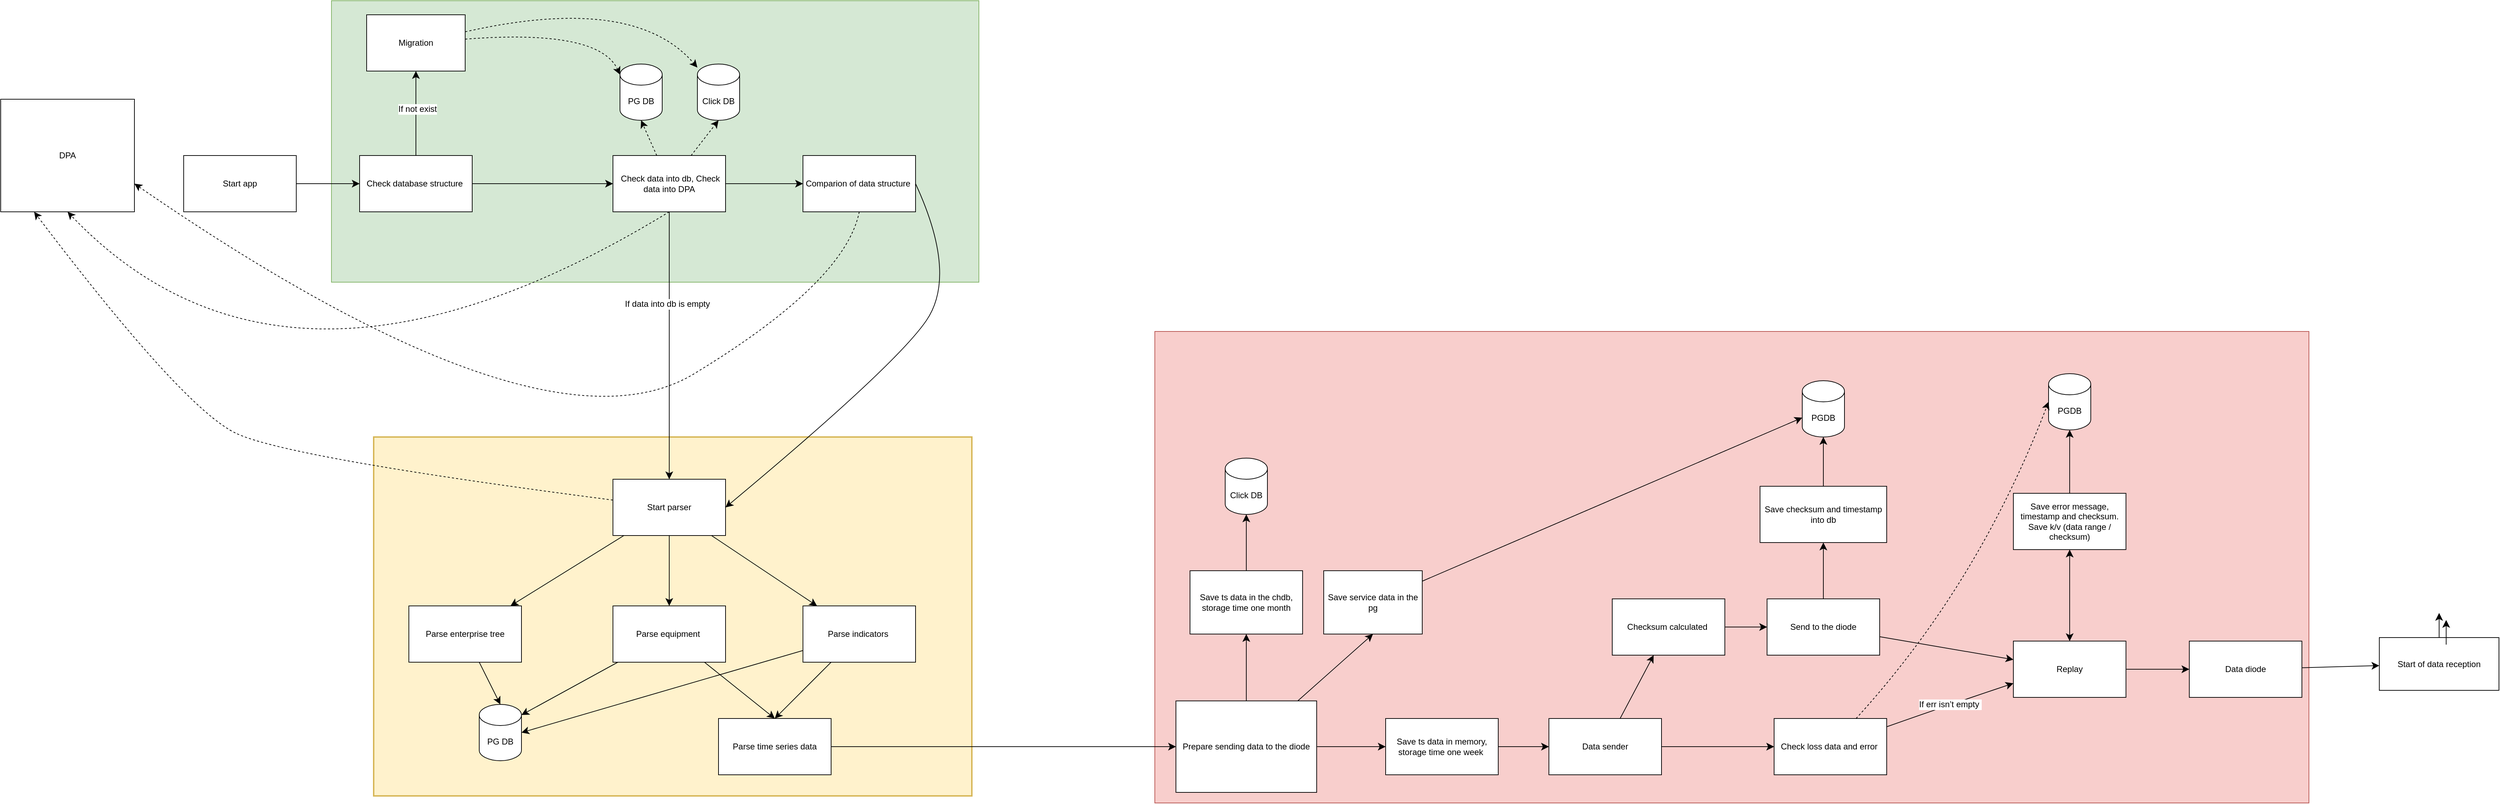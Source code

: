 <mxfile version="28.1.0">
  <diagram name="Страница — 1" id="yB6ljmjd0vUWjxGRCy32">
    <mxGraphModel dx="841" dy="524" grid="1" gridSize="10" guides="1" tooltips="1" connect="1" arrows="1" fold="1" page="1" pageScale="1" pageWidth="827" pageHeight="1169" math="0" shadow="0">
      <root>
        <mxCell id="0" />
        <mxCell id="1" parent="0" />
        <mxCell id="tqtLIenuNLQmVrtVS35K-83" value="" style="rounded=0;whiteSpace=wrap;html=1;fillColor=#d5e8d4;strokeColor=#82b366;" parent="1" vertex="1">
          <mxGeometry x="490" y="20" width="920" height="400" as="geometry" />
        </mxCell>
        <mxCell id="tqtLIenuNLQmVrtVS35K-82" value="" style="rounded=0;whiteSpace=wrap;html=1;fillColor=#f8cecc;strokeColor=#b85450;" parent="1" vertex="1">
          <mxGeometry x="1660" y="490" width="1640" height="670" as="geometry" />
        </mxCell>
        <mxCell id="tqtLIenuNLQmVrtVS35K-35" value="" style="rounded=0;whiteSpace=wrap;html=1;fillColor=#fff2cc;strokeWidth=2;strokeColor=#d6b656;" parent="1" vertex="1">
          <mxGeometry x="550" y="640" width="850" height="510" as="geometry" />
        </mxCell>
        <mxCell id="1tEoKAisDk6B2TqbbuxF-1" value="DPA" style="rounded=0;whiteSpace=wrap;html=1;rotation=0;direction=west;" parent="1" vertex="1">
          <mxGeometry x="20" y="160" width="190" height="160" as="geometry" />
        </mxCell>
        <mxCell id="tqtLIenuNLQmVrtVS35K-1" style="edgeStyle=none;curved=1;rounded=0;orthogonalLoop=1;jettySize=auto;html=1;fontSize=12;startSize=8;endSize=8;" parent="1" source="1tEoKAisDk6B2TqbbuxF-3" target="tqtLIenuNLQmVrtVS35K-2" edge="1">
          <mxGeometry relative="1" as="geometry">
            <mxPoint x="560" y="120" as="targetPoint" />
          </mxGeometry>
        </mxCell>
        <mxCell id="1tEoKAisDk6B2TqbbuxF-3" value="Start app" style="rounded=0;whiteSpace=wrap;html=1;" parent="1" vertex="1">
          <mxGeometry x="280" y="240" width="160" height="80" as="geometry" />
        </mxCell>
        <mxCell id="tqtLIenuNLQmVrtVS35K-3" style="edgeStyle=none;curved=1;rounded=0;orthogonalLoop=1;jettySize=auto;html=1;fontSize=12;startSize=8;endSize=8;" parent="1" source="tqtLIenuNLQmVrtVS35K-2" target="tqtLIenuNLQmVrtVS35K-4" edge="1">
          <mxGeometry relative="1" as="geometry">
            <mxPoint x="760" y="90" as="targetPoint" />
          </mxGeometry>
        </mxCell>
        <mxCell id="tqtLIenuNLQmVrtVS35K-5" value="If not exist" style="edgeLabel;html=1;align=center;verticalAlign=middle;resizable=0;points=[];fontSize=12;" parent="tqtLIenuNLQmVrtVS35K-3" vertex="1" connectable="0">
          <mxGeometry x="0.111" y="-2" relative="1" as="geometry">
            <mxPoint as="offset" />
          </mxGeometry>
        </mxCell>
        <mxCell id="tqtLIenuNLQmVrtVS35K-6" style="edgeStyle=none;curved=1;rounded=0;orthogonalLoop=1;jettySize=auto;html=1;fontSize=12;startSize=8;endSize=8;" parent="1" source="tqtLIenuNLQmVrtVS35K-2" target="tqtLIenuNLQmVrtVS35K-7" edge="1">
          <mxGeometry relative="1" as="geometry">
            <mxPoint x="740" y="420" as="targetPoint" />
          </mxGeometry>
        </mxCell>
        <mxCell id="tqtLIenuNLQmVrtVS35K-2" value="Check database structure&amp;nbsp;" style="rounded=0;whiteSpace=wrap;html=1;" parent="1" vertex="1">
          <mxGeometry x="530" y="240" width="160" height="80" as="geometry" />
        </mxCell>
        <mxCell id="tqtLIenuNLQmVrtVS35K-17" style="edgeStyle=none;curved=1;rounded=0;orthogonalLoop=1;jettySize=auto;html=1;fontSize=12;startSize=8;endSize=8;dashed=1;" parent="1" source="tqtLIenuNLQmVrtVS35K-4" target="tqtLIenuNLQmVrtVS35K-13" edge="1">
          <mxGeometry relative="1" as="geometry">
            <Array as="points">
              <mxPoint x="920" y="10" />
            </Array>
          </mxGeometry>
        </mxCell>
        <mxCell id="tqtLIenuNLQmVrtVS35K-4" value="&amp;nbsp;Migration&amp;nbsp;" style="rounded=0;whiteSpace=wrap;html=1;" parent="1" vertex="1">
          <mxGeometry x="540" y="40" width="140" height="80" as="geometry" />
        </mxCell>
        <mxCell id="tqtLIenuNLQmVrtVS35K-18" style="edgeStyle=none;curved=1;rounded=0;orthogonalLoop=1;jettySize=auto;html=1;fontSize=12;startSize=8;endSize=8;" parent="1" source="tqtLIenuNLQmVrtVS35K-7" target="tqtLIenuNLQmVrtVS35K-19" edge="1">
          <mxGeometry relative="1" as="geometry">
            <mxPoint x="1280" y="280" as="targetPoint" />
            <Array as="points" />
          </mxGeometry>
        </mxCell>
        <mxCell id="tqtLIenuNLQmVrtVS35K-20" value="If data into db is empty" style="edgeLabel;html=1;align=center;verticalAlign=middle;resizable=0;points=[];fontSize=12;" parent="tqtLIenuNLQmVrtVS35K-18" vertex="1" connectable="0">
          <mxGeometry x="-0.311" y="-3" relative="1" as="geometry">
            <mxPoint as="offset" />
          </mxGeometry>
        </mxCell>
        <mxCell id="tqtLIenuNLQmVrtVS35K-22" style="edgeStyle=none;curved=1;rounded=0;orthogonalLoop=1;jettySize=auto;html=1;fontSize=12;startSize=8;endSize=8;" parent="1" source="tqtLIenuNLQmVrtVS35K-7" target="tqtLIenuNLQmVrtVS35K-23" edge="1">
          <mxGeometry relative="1" as="geometry">
            <mxPoint x="1240" y="280" as="targetPoint" />
          </mxGeometry>
        </mxCell>
        <mxCell id="tqtLIenuNLQmVrtVS35K-7" value="&amp;nbsp;Check data into db, Check data into DPA" style="rounded=0;whiteSpace=wrap;html=1;" parent="1" vertex="1">
          <mxGeometry x="890" y="240" width="160" height="80" as="geometry" />
        </mxCell>
        <mxCell id="tqtLIenuNLQmVrtVS35K-10" style="edgeStyle=none;curved=1;rounded=0;orthogonalLoop=1;jettySize=auto;html=1;entryX=0.5;entryY=0;entryDx=0;entryDy=0;fontSize=12;startSize=8;endSize=8;dashed=1;exitX=0.5;exitY=1;exitDx=0;exitDy=0;" parent="1" source="tqtLIenuNLQmVrtVS35K-7" target="1tEoKAisDk6B2TqbbuxF-1" edge="1">
          <mxGeometry relative="1" as="geometry">
            <Array as="points">
              <mxPoint x="430" y="650" />
            </Array>
          </mxGeometry>
        </mxCell>
        <mxCell id="tqtLIenuNLQmVrtVS35K-12" value="PG DB" style="shape=cylinder3;whiteSpace=wrap;html=1;boundedLbl=1;backgroundOutline=1;size=15;" parent="1" vertex="1">
          <mxGeometry x="900" y="110" width="60" height="80" as="geometry" />
        </mxCell>
        <mxCell id="tqtLIenuNLQmVrtVS35K-13" value="Click DB" style="shape=cylinder3;whiteSpace=wrap;html=1;boundedLbl=1;backgroundOutline=1;size=15;" parent="1" vertex="1">
          <mxGeometry x="1010" y="110" width="60" height="80" as="geometry" />
        </mxCell>
        <mxCell id="tqtLIenuNLQmVrtVS35K-14" style="edgeStyle=none;curved=1;rounded=0;orthogonalLoop=1;jettySize=auto;html=1;entryX=0.5;entryY=1;entryDx=0;entryDy=0;entryPerimeter=0;fontSize=12;startSize=8;endSize=8;dashed=1;" parent="1" source="tqtLIenuNLQmVrtVS35K-7" target="tqtLIenuNLQmVrtVS35K-12" edge="1">
          <mxGeometry relative="1" as="geometry" />
        </mxCell>
        <mxCell id="tqtLIenuNLQmVrtVS35K-15" style="edgeStyle=none;curved=1;rounded=0;orthogonalLoop=1;jettySize=auto;html=1;entryX=0.5;entryY=1;entryDx=0;entryDy=0;entryPerimeter=0;fontSize=12;startSize=8;endSize=8;dashed=1;" parent="1" source="tqtLIenuNLQmVrtVS35K-7" target="tqtLIenuNLQmVrtVS35K-13" edge="1">
          <mxGeometry relative="1" as="geometry" />
        </mxCell>
        <mxCell id="tqtLIenuNLQmVrtVS35K-16" style="edgeStyle=none;curved=1;rounded=0;orthogonalLoop=1;jettySize=auto;html=1;entryX=0;entryY=0;entryDx=0;entryDy=15;entryPerimeter=0;fontSize=12;startSize=8;endSize=8;dashed=1;" parent="1" source="tqtLIenuNLQmVrtVS35K-4" target="tqtLIenuNLQmVrtVS35K-12" edge="1">
          <mxGeometry relative="1" as="geometry">
            <Array as="points">
              <mxPoint x="870" y="60" />
            </Array>
          </mxGeometry>
        </mxCell>
        <mxCell id="tqtLIenuNLQmVrtVS35K-21" style="edgeStyle=none;curved=1;rounded=0;orthogonalLoop=1;jettySize=auto;html=1;entryX=0.75;entryY=0;entryDx=0;entryDy=0;fontSize=12;startSize=8;endSize=8;dashed=1;" parent="1" source="tqtLIenuNLQmVrtVS35K-19" target="1tEoKAisDk6B2TqbbuxF-1" edge="1">
          <mxGeometry relative="1" as="geometry">
            <Array as="points">
              <mxPoint x="430" y="670" />
              <mxPoint x="280" y="600" />
            </Array>
          </mxGeometry>
        </mxCell>
        <mxCell id="tqtLIenuNLQmVrtVS35K-26" style="edgeStyle=none;curved=1;rounded=0;orthogonalLoop=1;jettySize=auto;html=1;fontSize=12;startSize=8;endSize=8;" parent="1" source="tqtLIenuNLQmVrtVS35K-19" target="tqtLIenuNLQmVrtVS35K-27" edge="1">
          <mxGeometry relative="1" as="geometry">
            <mxPoint x="810" y="930.0" as="targetPoint" />
          </mxGeometry>
        </mxCell>
        <mxCell id="tqtLIenuNLQmVrtVS35K-28" style="edgeStyle=none;curved=1;rounded=0;orthogonalLoop=1;jettySize=auto;html=1;fontSize=12;startSize=8;endSize=8;" parent="1" source="tqtLIenuNLQmVrtVS35K-19" target="tqtLIenuNLQmVrtVS35K-29" edge="1">
          <mxGeometry relative="1" as="geometry">
            <mxPoint x="970.0" y="900.0" as="targetPoint" />
          </mxGeometry>
        </mxCell>
        <mxCell id="tqtLIenuNLQmVrtVS35K-30" style="edgeStyle=none;curved=1;rounded=0;orthogonalLoop=1;jettySize=auto;html=1;fontSize=12;startSize=8;endSize=8;" parent="1" source="tqtLIenuNLQmVrtVS35K-19" target="tqtLIenuNLQmVrtVS35K-31" edge="1">
          <mxGeometry relative="1" as="geometry">
            <mxPoint x="1200.0" y="900.0" as="targetPoint" />
          </mxGeometry>
        </mxCell>
        <mxCell id="tqtLIenuNLQmVrtVS35K-19" value="Start parser" style="rounded=0;whiteSpace=wrap;html=1;" parent="1" vertex="1">
          <mxGeometry x="890" y="700" width="160" height="80" as="geometry" />
        </mxCell>
        <mxCell id="tqtLIenuNLQmVrtVS35K-24" style="edgeStyle=none;curved=1;rounded=0;orthogonalLoop=1;jettySize=auto;html=1;entryX=0;entryY=0.25;entryDx=0;entryDy=0;fontSize=12;startSize=8;endSize=8;dashed=1;exitX=0.5;exitY=1;exitDx=0;exitDy=0;" parent="1" source="tqtLIenuNLQmVrtVS35K-23" target="1tEoKAisDk6B2TqbbuxF-1" edge="1">
          <mxGeometry relative="1" as="geometry">
            <mxPoint x="1241" y="320" as="sourcePoint" />
            <mxPoint x="76.0" y="350" as="targetPoint" />
            <Array as="points">
              <mxPoint x="1220" y="420" />
              <mxPoint x="791" y="680" />
            </Array>
          </mxGeometry>
        </mxCell>
        <mxCell id="tqtLIenuNLQmVrtVS35K-25" style="edgeStyle=none;curved=1;rounded=0;orthogonalLoop=1;jettySize=auto;html=1;entryX=1;entryY=0.5;entryDx=0;entryDy=0;fontSize=12;startSize=8;endSize=8;exitX=1;exitY=0.5;exitDx=0;exitDy=0;" parent="1" source="tqtLIenuNLQmVrtVS35K-23" target="tqtLIenuNLQmVrtVS35K-19" edge="1">
          <mxGeometry relative="1" as="geometry">
            <Array as="points">
              <mxPoint x="1380" y="410" />
              <mxPoint x="1290" y="540" />
            </Array>
          </mxGeometry>
        </mxCell>
        <mxCell id="tqtLIenuNLQmVrtVS35K-23" value="Compa&lt;span style=&quot;white-space: pre;&quot;&gt;rion of data structure &lt;/span&gt;" style="rounded=0;whiteSpace=wrap;html=1;" parent="1" vertex="1">
          <mxGeometry x="1160" y="240" width="160" height="80" as="geometry" />
        </mxCell>
        <mxCell id="tqtLIenuNLQmVrtVS35K-27" value="Parse enterprise tree" style="rounded=0;whiteSpace=wrap;html=1;" parent="1" vertex="1">
          <mxGeometry x="600" y="880.0" width="160" height="80" as="geometry" />
        </mxCell>
        <mxCell id="tqtLIenuNLQmVrtVS35K-33" style="edgeStyle=none;curved=1;rounded=0;orthogonalLoop=1;jettySize=auto;html=1;fontSize=12;startSize=8;endSize=8;entryX=0.5;entryY=0;entryDx=0;entryDy=0;" parent="1" source="tqtLIenuNLQmVrtVS35K-29" target="tqtLIenuNLQmVrtVS35K-32" edge="1">
          <mxGeometry relative="1" as="geometry">
            <mxPoint x="1070" y="1030" as="targetPoint" />
          </mxGeometry>
        </mxCell>
        <mxCell id="tqtLIenuNLQmVrtVS35K-29" value="Parse equipment&amp;nbsp;" style="rounded=0;whiteSpace=wrap;html=1;" parent="1" vertex="1">
          <mxGeometry x="890.0" y="880.0" width="160" height="80" as="geometry" />
        </mxCell>
        <mxCell id="tqtLIenuNLQmVrtVS35K-34" style="edgeStyle=none;curved=1;rounded=0;orthogonalLoop=1;jettySize=auto;html=1;fontSize=12;startSize=8;endSize=8;entryX=0.5;entryY=0;entryDx=0;entryDy=0;" parent="1" source="tqtLIenuNLQmVrtVS35K-31" target="tqtLIenuNLQmVrtVS35K-32" edge="1">
          <mxGeometry relative="1" as="geometry">
            <Array as="points" />
          </mxGeometry>
        </mxCell>
        <mxCell id="tqtLIenuNLQmVrtVS35K-31" value="Parse indicators&amp;nbsp;" style="rounded=0;whiteSpace=wrap;html=1;" parent="1" vertex="1">
          <mxGeometry x="1160.0" y="880.0" width="160" height="80" as="geometry" />
        </mxCell>
        <mxCell id="tqtLIenuNLQmVrtVS35K-41" style="edgeStyle=none;curved=1;rounded=0;orthogonalLoop=1;jettySize=auto;html=1;fontSize=12;startSize=8;endSize=8;" parent="1" source="tqtLIenuNLQmVrtVS35K-32" target="tqtLIenuNLQmVrtVS35K-42" edge="1">
          <mxGeometry relative="1" as="geometry">
            <mxPoint x="1750" y="750" as="targetPoint" />
          </mxGeometry>
        </mxCell>
        <mxCell id="tqtLIenuNLQmVrtVS35K-32" value="Parse time series data" style="rounded=0;whiteSpace=wrap;html=1;" parent="1" vertex="1">
          <mxGeometry x="1040" y="1040" width="160" height="80" as="geometry" />
        </mxCell>
        <mxCell id="tqtLIenuNLQmVrtVS35K-36" value="PG DB" style="shape=cylinder3;whiteSpace=wrap;html=1;boundedLbl=1;backgroundOutline=1;size=15;direction=east;" parent="1" vertex="1">
          <mxGeometry x="700" y="1020" width="60" height="80" as="geometry" />
        </mxCell>
        <mxCell id="tqtLIenuNLQmVrtVS35K-37" style="edgeStyle=none;curved=1;rounded=0;orthogonalLoop=1;jettySize=auto;html=1;entryX=0.5;entryY=0;entryDx=0;entryDy=0;entryPerimeter=0;fontSize=12;startSize=8;endSize=8;" parent="1" source="tqtLIenuNLQmVrtVS35K-27" target="tqtLIenuNLQmVrtVS35K-36" edge="1">
          <mxGeometry relative="1" as="geometry" />
        </mxCell>
        <mxCell id="tqtLIenuNLQmVrtVS35K-39" style="edgeStyle=none;curved=1;rounded=0;orthogonalLoop=1;jettySize=auto;html=1;entryX=1;entryY=0;entryDx=0;entryDy=15;entryPerimeter=0;fontSize=12;startSize=8;endSize=8;" parent="1" source="tqtLIenuNLQmVrtVS35K-29" target="tqtLIenuNLQmVrtVS35K-36" edge="1">
          <mxGeometry relative="1" as="geometry" />
        </mxCell>
        <mxCell id="tqtLIenuNLQmVrtVS35K-40" style="edgeStyle=none;curved=1;rounded=0;orthogonalLoop=1;jettySize=auto;html=1;entryX=1;entryY=0.5;entryDx=0;entryDy=0;entryPerimeter=0;fontSize=12;startSize=8;endSize=8;" parent="1" source="tqtLIenuNLQmVrtVS35K-31" target="tqtLIenuNLQmVrtVS35K-36" edge="1">
          <mxGeometry relative="1" as="geometry" />
        </mxCell>
        <mxCell id="tqtLIenuNLQmVrtVS35K-43" style="edgeStyle=none;curved=1;rounded=0;orthogonalLoop=1;jettySize=auto;html=1;fontSize=12;startSize=8;endSize=8;" parent="1" source="tqtLIenuNLQmVrtVS35K-42" target="tqtLIenuNLQmVrtVS35K-44" edge="1">
          <mxGeometry relative="1" as="geometry">
            <mxPoint x="1920" y="880" as="targetPoint" />
          </mxGeometry>
        </mxCell>
        <mxCell id="tqtLIenuNLQmVrtVS35K-47" style="edgeStyle=none;curved=1;rounded=0;orthogonalLoop=1;jettySize=auto;html=1;fontSize=12;startSize=8;endSize=8;" parent="1" source="tqtLIenuNLQmVrtVS35K-42" target="tqtLIenuNLQmVrtVS35K-48" edge="1">
          <mxGeometry relative="1" as="geometry">
            <mxPoint x="2070" y="900.0" as="targetPoint" />
          </mxGeometry>
        </mxCell>
        <mxCell id="tqtLIenuNLQmVrtVS35K-42" value="Prepare sending data to the diode" style="rounded=0;whiteSpace=wrap;html=1;" parent="1" vertex="1">
          <mxGeometry x="1690" y="1015" width="200" height="130" as="geometry" />
        </mxCell>
        <mxCell id="tqtLIenuNLQmVrtVS35K-44" value="Save ts data in the chdb, storage time one month" style="rounded=0;whiteSpace=wrap;html=1;" parent="1" vertex="1">
          <mxGeometry x="1710" y="830" width="160" height="90" as="geometry" />
        </mxCell>
        <mxCell id="tqtLIenuNLQmVrtVS35K-45" value="Click DB" style="shape=cylinder3;whiteSpace=wrap;html=1;boundedLbl=1;backgroundOutline=1;size=15;" parent="1" vertex="1">
          <mxGeometry x="1760" y="670" width="60" height="80" as="geometry" />
        </mxCell>
        <mxCell id="tqtLIenuNLQmVrtVS35K-46" style="edgeStyle=none;curved=1;rounded=0;orthogonalLoop=1;jettySize=auto;html=1;entryX=0.5;entryY=1;entryDx=0;entryDy=0;entryPerimeter=0;fontSize=12;startSize=8;endSize=8;" parent="1" source="tqtLIenuNLQmVrtVS35K-44" target="tqtLIenuNLQmVrtVS35K-45" edge="1">
          <mxGeometry relative="1" as="geometry" />
        </mxCell>
        <mxCell id="tqtLIenuNLQmVrtVS35K-49" style="edgeStyle=none;curved=1;rounded=0;orthogonalLoop=1;jettySize=auto;html=1;fontSize=12;startSize=8;endSize=8;" parent="1" source="tqtLIenuNLQmVrtVS35K-48" target="tqtLIenuNLQmVrtVS35K-50" edge="1">
          <mxGeometry relative="1" as="geometry">
            <mxPoint x="2300.0" y="1080" as="targetPoint" />
          </mxGeometry>
        </mxCell>
        <mxCell id="tqtLIenuNLQmVrtVS35K-48" value="Save ts data in memory, storage time one week&amp;nbsp;" style="rounded=0;whiteSpace=wrap;html=1;" parent="1" vertex="1">
          <mxGeometry x="1988" y="1040.0" width="160" height="80" as="geometry" />
        </mxCell>
        <mxCell id="tqtLIenuNLQmVrtVS35K-54" style="edgeStyle=none;curved=1;rounded=0;orthogonalLoop=1;jettySize=auto;html=1;fontSize=12;startSize=8;endSize=8;" parent="1" source="tqtLIenuNLQmVrtVS35K-50" target="tqtLIenuNLQmVrtVS35K-55" edge="1">
          <mxGeometry relative="1" as="geometry">
            <mxPoint x="2570.0" y="1080" as="targetPoint" />
          </mxGeometry>
        </mxCell>
        <mxCell id="tqtLIenuNLQmVrtVS35K-77" style="edgeStyle=none;curved=1;rounded=0;orthogonalLoop=1;jettySize=auto;html=1;fontSize=12;startSize=8;endSize=8;" parent="1" source="tqtLIenuNLQmVrtVS35K-50" target="tqtLIenuNLQmVrtVS35K-78" edge="1">
          <mxGeometry relative="1" as="geometry">
            <mxPoint x="2550" y="1080" as="targetPoint" />
          </mxGeometry>
        </mxCell>
        <mxCell id="tqtLIenuNLQmVrtVS35K-50" value="Data sender" style="rounded=0;whiteSpace=wrap;html=1;" parent="1" vertex="1">
          <mxGeometry x="2220.0" y="1040" width="160" height="80" as="geometry" />
        </mxCell>
        <mxCell id="tqtLIenuNLQmVrtVS35K-56" style="edgeStyle=none;curved=1;rounded=0;orthogonalLoop=1;jettySize=auto;html=1;fontSize=12;startSize=8;endSize=8;" parent="1" source="tqtLIenuNLQmVrtVS35K-55" target="tqtLIenuNLQmVrtVS35K-57" edge="1">
          <mxGeometry relative="1" as="geometry">
            <mxPoint x="2800.0" y="1080" as="targetPoint" />
          </mxGeometry>
        </mxCell>
        <mxCell id="tqtLIenuNLQmVrtVS35K-55" value="Checksum calculated&amp;nbsp;" style="rounded=0;whiteSpace=wrap;html=1;" parent="1" vertex="1">
          <mxGeometry x="2310.0" y="870" width="160" height="80" as="geometry" />
        </mxCell>
        <mxCell id="tqtLIenuNLQmVrtVS35K-62" style="edgeStyle=none;curved=1;rounded=0;orthogonalLoop=1;jettySize=auto;html=1;fontSize=12;startSize=8;endSize=8;" parent="1" source="tqtLIenuNLQmVrtVS35K-57" target="tqtLIenuNLQmVrtVS35K-63" edge="1">
          <mxGeometry relative="1" as="geometry">
            <mxPoint x="3040" y="1080" as="targetPoint" />
          </mxGeometry>
        </mxCell>
        <mxCell id="1p-T-t_tJ_qhLKZ4jgAj-11" style="edgeStyle=none;curved=1;rounded=0;orthogonalLoop=1;jettySize=auto;html=1;fontSize=12;startSize=8;endSize=8;" edge="1" parent="1" source="tqtLIenuNLQmVrtVS35K-57" target="tqtLIenuNLQmVrtVS35K-59">
          <mxGeometry relative="1" as="geometry" />
        </mxCell>
        <mxCell id="tqtLIenuNLQmVrtVS35K-57" value="Send to the diode" style="rounded=0;whiteSpace=wrap;html=1;" parent="1" vertex="1">
          <mxGeometry x="2530.0" y="870" width="160" height="80" as="geometry" />
        </mxCell>
        <mxCell id="tqtLIenuNLQmVrtVS35K-60" style="edgeStyle=none;curved=1;rounded=0;orthogonalLoop=1;jettySize=auto;html=1;fontSize=12;startSize=8;endSize=8;" parent="1" source="tqtLIenuNLQmVrtVS35K-59" target="tqtLIenuNLQmVrtVS35K-61" edge="1">
          <mxGeometry relative="1" as="geometry">
            <mxPoint x="2800.0" y="720" as="targetPoint" />
          </mxGeometry>
        </mxCell>
        <mxCell id="tqtLIenuNLQmVrtVS35K-59" value="Save checksum and timestamp into db" style="rounded=0;whiteSpace=wrap;html=1;" parent="1" vertex="1">
          <mxGeometry x="2520" y="710" width="180" height="80" as="geometry" />
        </mxCell>
        <mxCell id="tqtLIenuNLQmVrtVS35K-61" value="PGDB" style="shape=cylinder3;whiteSpace=wrap;html=1;boundedLbl=1;backgroundOutline=1;size=15;" parent="1" vertex="1">
          <mxGeometry x="2580.0" y="560" width="60" height="80" as="geometry" />
        </mxCell>
        <mxCell id="tqtLIenuNLQmVrtVS35K-64" style="edgeStyle=none;curved=1;rounded=0;orthogonalLoop=1;jettySize=auto;html=1;fontSize=12;startSize=8;endSize=8;entryX=0.5;entryY=1;entryDx=0;entryDy=0;startArrow=classic;startFill=1;" parent="1" source="tqtLIenuNLQmVrtVS35K-63" target="tqtLIenuNLQmVrtVS35K-65" edge="1">
          <mxGeometry relative="1" as="geometry">
            <mxPoint x="3040" y="960" as="targetPoint" />
          </mxGeometry>
        </mxCell>
        <mxCell id="tqtLIenuNLQmVrtVS35K-68" style="edgeStyle=none;curved=1;rounded=0;orthogonalLoop=1;jettySize=auto;html=1;fontSize=12;startSize=8;endSize=8;" parent="1" source="tqtLIenuNLQmVrtVS35K-63" target="tqtLIenuNLQmVrtVS35K-69" edge="1">
          <mxGeometry relative="1" as="geometry">
            <mxPoint x="3360" y="1080" as="targetPoint" />
          </mxGeometry>
        </mxCell>
        <mxCell id="tqtLIenuNLQmVrtVS35K-63" value="Replay" style="rounded=0;whiteSpace=wrap;html=1;" parent="1" vertex="1">
          <mxGeometry x="2880" y="930" width="160" height="80" as="geometry" />
        </mxCell>
        <mxCell id="tqtLIenuNLQmVrtVS35K-66" style="edgeStyle=none;curved=1;rounded=0;orthogonalLoop=1;jettySize=auto;html=1;fontSize=12;startSize=8;endSize=8;entryX=0.5;entryY=1;entryDx=0;entryDy=0;entryPerimeter=0;" parent="1" source="tqtLIenuNLQmVrtVS35K-65" target="tqtLIenuNLQmVrtVS35K-80" edge="1">
          <mxGeometry relative="1" as="geometry">
            <mxPoint x="2948.889" y="660" as="targetPoint" />
          </mxGeometry>
        </mxCell>
        <mxCell id="tqtLIenuNLQmVrtVS35K-65" value="Save error message, timestamp and checksum. Save k/v (data range / checksum)" style="rounded=0;whiteSpace=wrap;html=1;" parent="1" vertex="1">
          <mxGeometry x="2880" y="720" width="160" height="80" as="geometry" />
        </mxCell>
        <mxCell id="1p-T-t_tJ_qhLKZ4jgAj-12" style="edgeStyle=none;curved=1;rounded=0;orthogonalLoop=1;jettySize=auto;html=1;fontSize=12;startSize=8;endSize=8;" edge="1" parent="1" source="tqtLIenuNLQmVrtVS35K-69" target="1p-T-t_tJ_qhLKZ4jgAj-13">
          <mxGeometry relative="1" as="geometry">
            <mxPoint x="3490" y="970" as="targetPoint" />
          </mxGeometry>
        </mxCell>
        <mxCell id="tqtLIenuNLQmVrtVS35K-69" value="Data diode" style="rounded=0;whiteSpace=wrap;html=1;" parent="1" vertex="1">
          <mxGeometry x="3130" y="930" width="160" height="80" as="geometry" />
        </mxCell>
        <mxCell id="tqtLIenuNLQmVrtVS35K-79" value="If err isn’t empty&amp;nbsp;" style="edgeStyle=none;curved=1;rounded=0;orthogonalLoop=1;jettySize=auto;html=1;entryX=0;entryY=0.75;entryDx=0;entryDy=0;fontSize=12;startSize=8;endSize=8;" parent="1" source="tqtLIenuNLQmVrtVS35K-78" target="tqtLIenuNLQmVrtVS35K-63" edge="1">
          <mxGeometry relative="1" as="geometry">
            <Array as="points">
              <mxPoint x="2790" y="1020" />
            </Array>
          </mxGeometry>
        </mxCell>
        <mxCell id="tqtLIenuNLQmVrtVS35K-78" value="Check loss data and error&amp;nbsp;" style="rounded=0;whiteSpace=wrap;html=1;" parent="1" vertex="1">
          <mxGeometry x="2540" y="1040" width="160" height="80" as="geometry" />
        </mxCell>
        <mxCell id="tqtLIenuNLQmVrtVS35K-80" value="PGDB" style="shape=cylinder3;whiteSpace=wrap;html=1;boundedLbl=1;backgroundOutline=1;size=15;" parent="1" vertex="1">
          <mxGeometry x="2930" y="550" width="60" height="80" as="geometry" />
        </mxCell>
        <mxCell id="tqtLIenuNLQmVrtVS35K-81" style="edgeStyle=none;curved=1;rounded=0;orthogonalLoop=1;jettySize=auto;html=1;entryX=0;entryY=0.5;entryDx=0;entryDy=0;entryPerimeter=0;fontSize=12;startSize=8;endSize=8;dashed=1;" parent="1" source="tqtLIenuNLQmVrtVS35K-78" target="tqtLIenuNLQmVrtVS35K-80" edge="1">
          <mxGeometry relative="1" as="geometry">
            <Array as="points">
              <mxPoint x="2830" y="850" />
            </Array>
          </mxGeometry>
        </mxCell>
        <mxCell id="1p-T-t_tJ_qhLKZ4jgAj-1" style="edgeStyle=none;curved=1;rounded=0;orthogonalLoop=1;jettySize=auto;html=1;entryX=0.5;entryY=1;entryDx=0;entryDy=0;fontSize=12;startSize=8;endSize=8;" edge="1" parent="1" source="tqtLIenuNLQmVrtVS35K-42" target="1p-T-t_tJ_qhLKZ4jgAj-2">
          <mxGeometry relative="1" as="geometry" />
        </mxCell>
        <mxCell id="1p-T-t_tJ_qhLKZ4jgAj-2" value="Save service data in the pg" style="rounded=0;whiteSpace=wrap;html=1;" vertex="1" parent="1">
          <mxGeometry x="1900" y="830" width="140" height="90" as="geometry" />
        </mxCell>
        <mxCell id="1p-T-t_tJ_qhLKZ4jgAj-9" style="edgeStyle=none;curved=1;rounded=0;orthogonalLoop=1;jettySize=auto;html=1;entryX=0;entryY=0;entryDx=0;entryDy=52.5;entryPerimeter=0;fontSize=12;startSize=8;endSize=8;" edge="1" parent="1" source="1p-T-t_tJ_qhLKZ4jgAj-2" target="tqtLIenuNLQmVrtVS35K-61">
          <mxGeometry relative="1" as="geometry" />
        </mxCell>
        <mxCell id="1p-T-t_tJ_qhLKZ4jgAj-14" style="edgeStyle=none;curved=1;rounded=0;orthogonalLoop=1;jettySize=auto;html=1;fontSize=12;startSize=8;endSize=8;" edge="1" parent="1" source="1p-T-t_tJ_qhLKZ4jgAj-13">
          <mxGeometry relative="1" as="geometry">
            <mxPoint x="3485" y="890" as="targetPoint" />
          </mxGeometry>
        </mxCell>
        <mxCell id="1p-T-t_tJ_qhLKZ4jgAj-13" value="Start of data reception" style="rounded=0;whiteSpace=wrap;html=1;" vertex="1" parent="1">
          <mxGeometry x="3400" y="925" width="170" height="75" as="geometry" />
        </mxCell>
        <mxCell id="1p-T-t_tJ_qhLKZ4jgAj-15" style="edgeStyle=none;curved=1;rounded=0;orthogonalLoop=1;jettySize=auto;html=1;fontSize=12;startSize=8;endSize=8;" edge="1" parent="1">
          <mxGeometry relative="1" as="geometry">
            <mxPoint x="3495" y="900" as="targetPoint" />
            <mxPoint x="3495" y="935" as="sourcePoint" />
          </mxGeometry>
        </mxCell>
      </root>
    </mxGraphModel>
  </diagram>
</mxfile>
